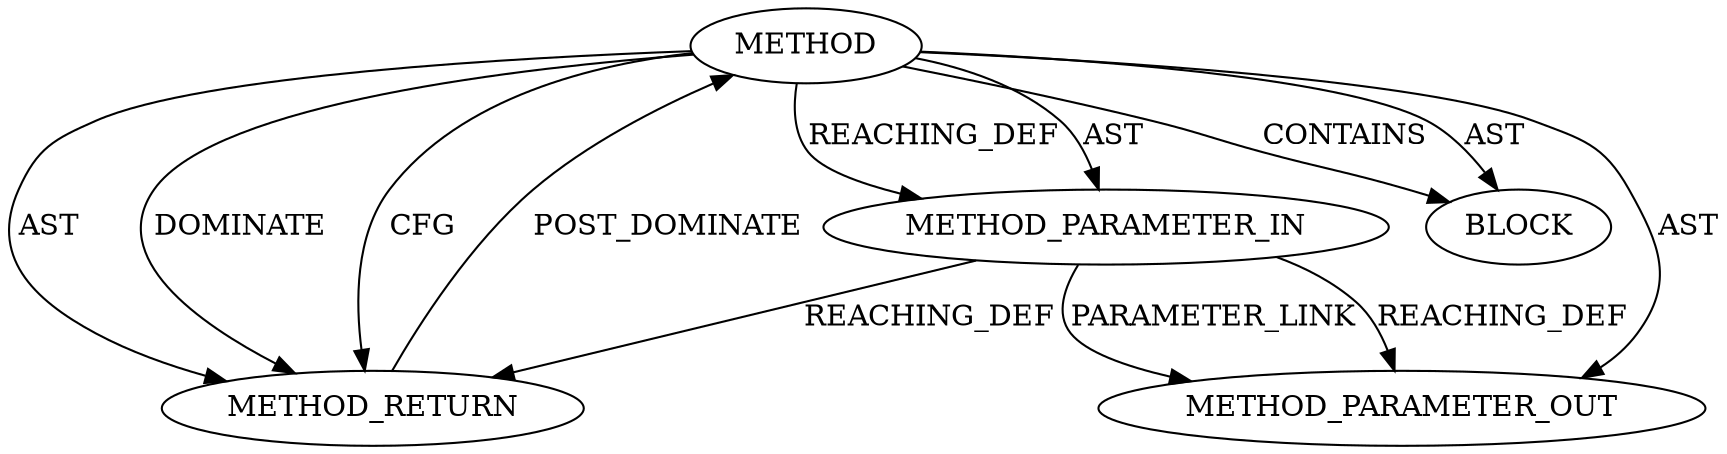 digraph {
  19757 [label=METHOD AST_PARENT_TYPE="NAMESPACE_BLOCK" AST_PARENT_FULL_NAME="<global>" ORDER=0 CODE="<empty>" FULL_NAME="WARN_ON_ONCE" IS_EXTERNAL=true FILENAME="<empty>" SIGNATURE="" NAME="WARN_ON_ONCE"]
  19760 [label=METHOD_RETURN ORDER=2 CODE="RET" TYPE_FULL_NAME="ANY" EVALUATION_STRATEGY="BY_VALUE"]
  21914 [label=METHOD_PARAMETER_OUT ORDER=1 CODE="p1" IS_VARIADIC=false TYPE_FULL_NAME="ANY" EVALUATION_STRATEGY="BY_VALUE" INDEX=1 NAME="p1"]
  19758 [label=METHOD_PARAMETER_IN ORDER=1 CODE="p1" IS_VARIADIC=false TYPE_FULL_NAME="ANY" EVALUATION_STRATEGY="BY_VALUE" INDEX=1 NAME="p1"]
  19759 [label=BLOCK ORDER=1 ARGUMENT_INDEX=1 CODE="<empty>" TYPE_FULL_NAME="ANY"]
  19758 -> 21914 [label=PARAMETER_LINK ]
  19757 -> 19760 [label=AST ]
  19758 -> 21914 [label=REACHING_DEF VARIABLE="p1"]
  19757 -> 19758 [label=REACHING_DEF VARIABLE=""]
  19757 -> 19759 [label=CONTAINS ]
  19760 -> 19757 [label=POST_DOMINATE ]
  19757 -> 21914 [label=AST ]
  19757 -> 19758 [label=AST ]
  19757 -> 19760 [label=DOMINATE ]
  19757 -> 19760 [label=CFG ]
  19758 -> 19760 [label=REACHING_DEF VARIABLE="p1"]
  19757 -> 19759 [label=AST ]
}

